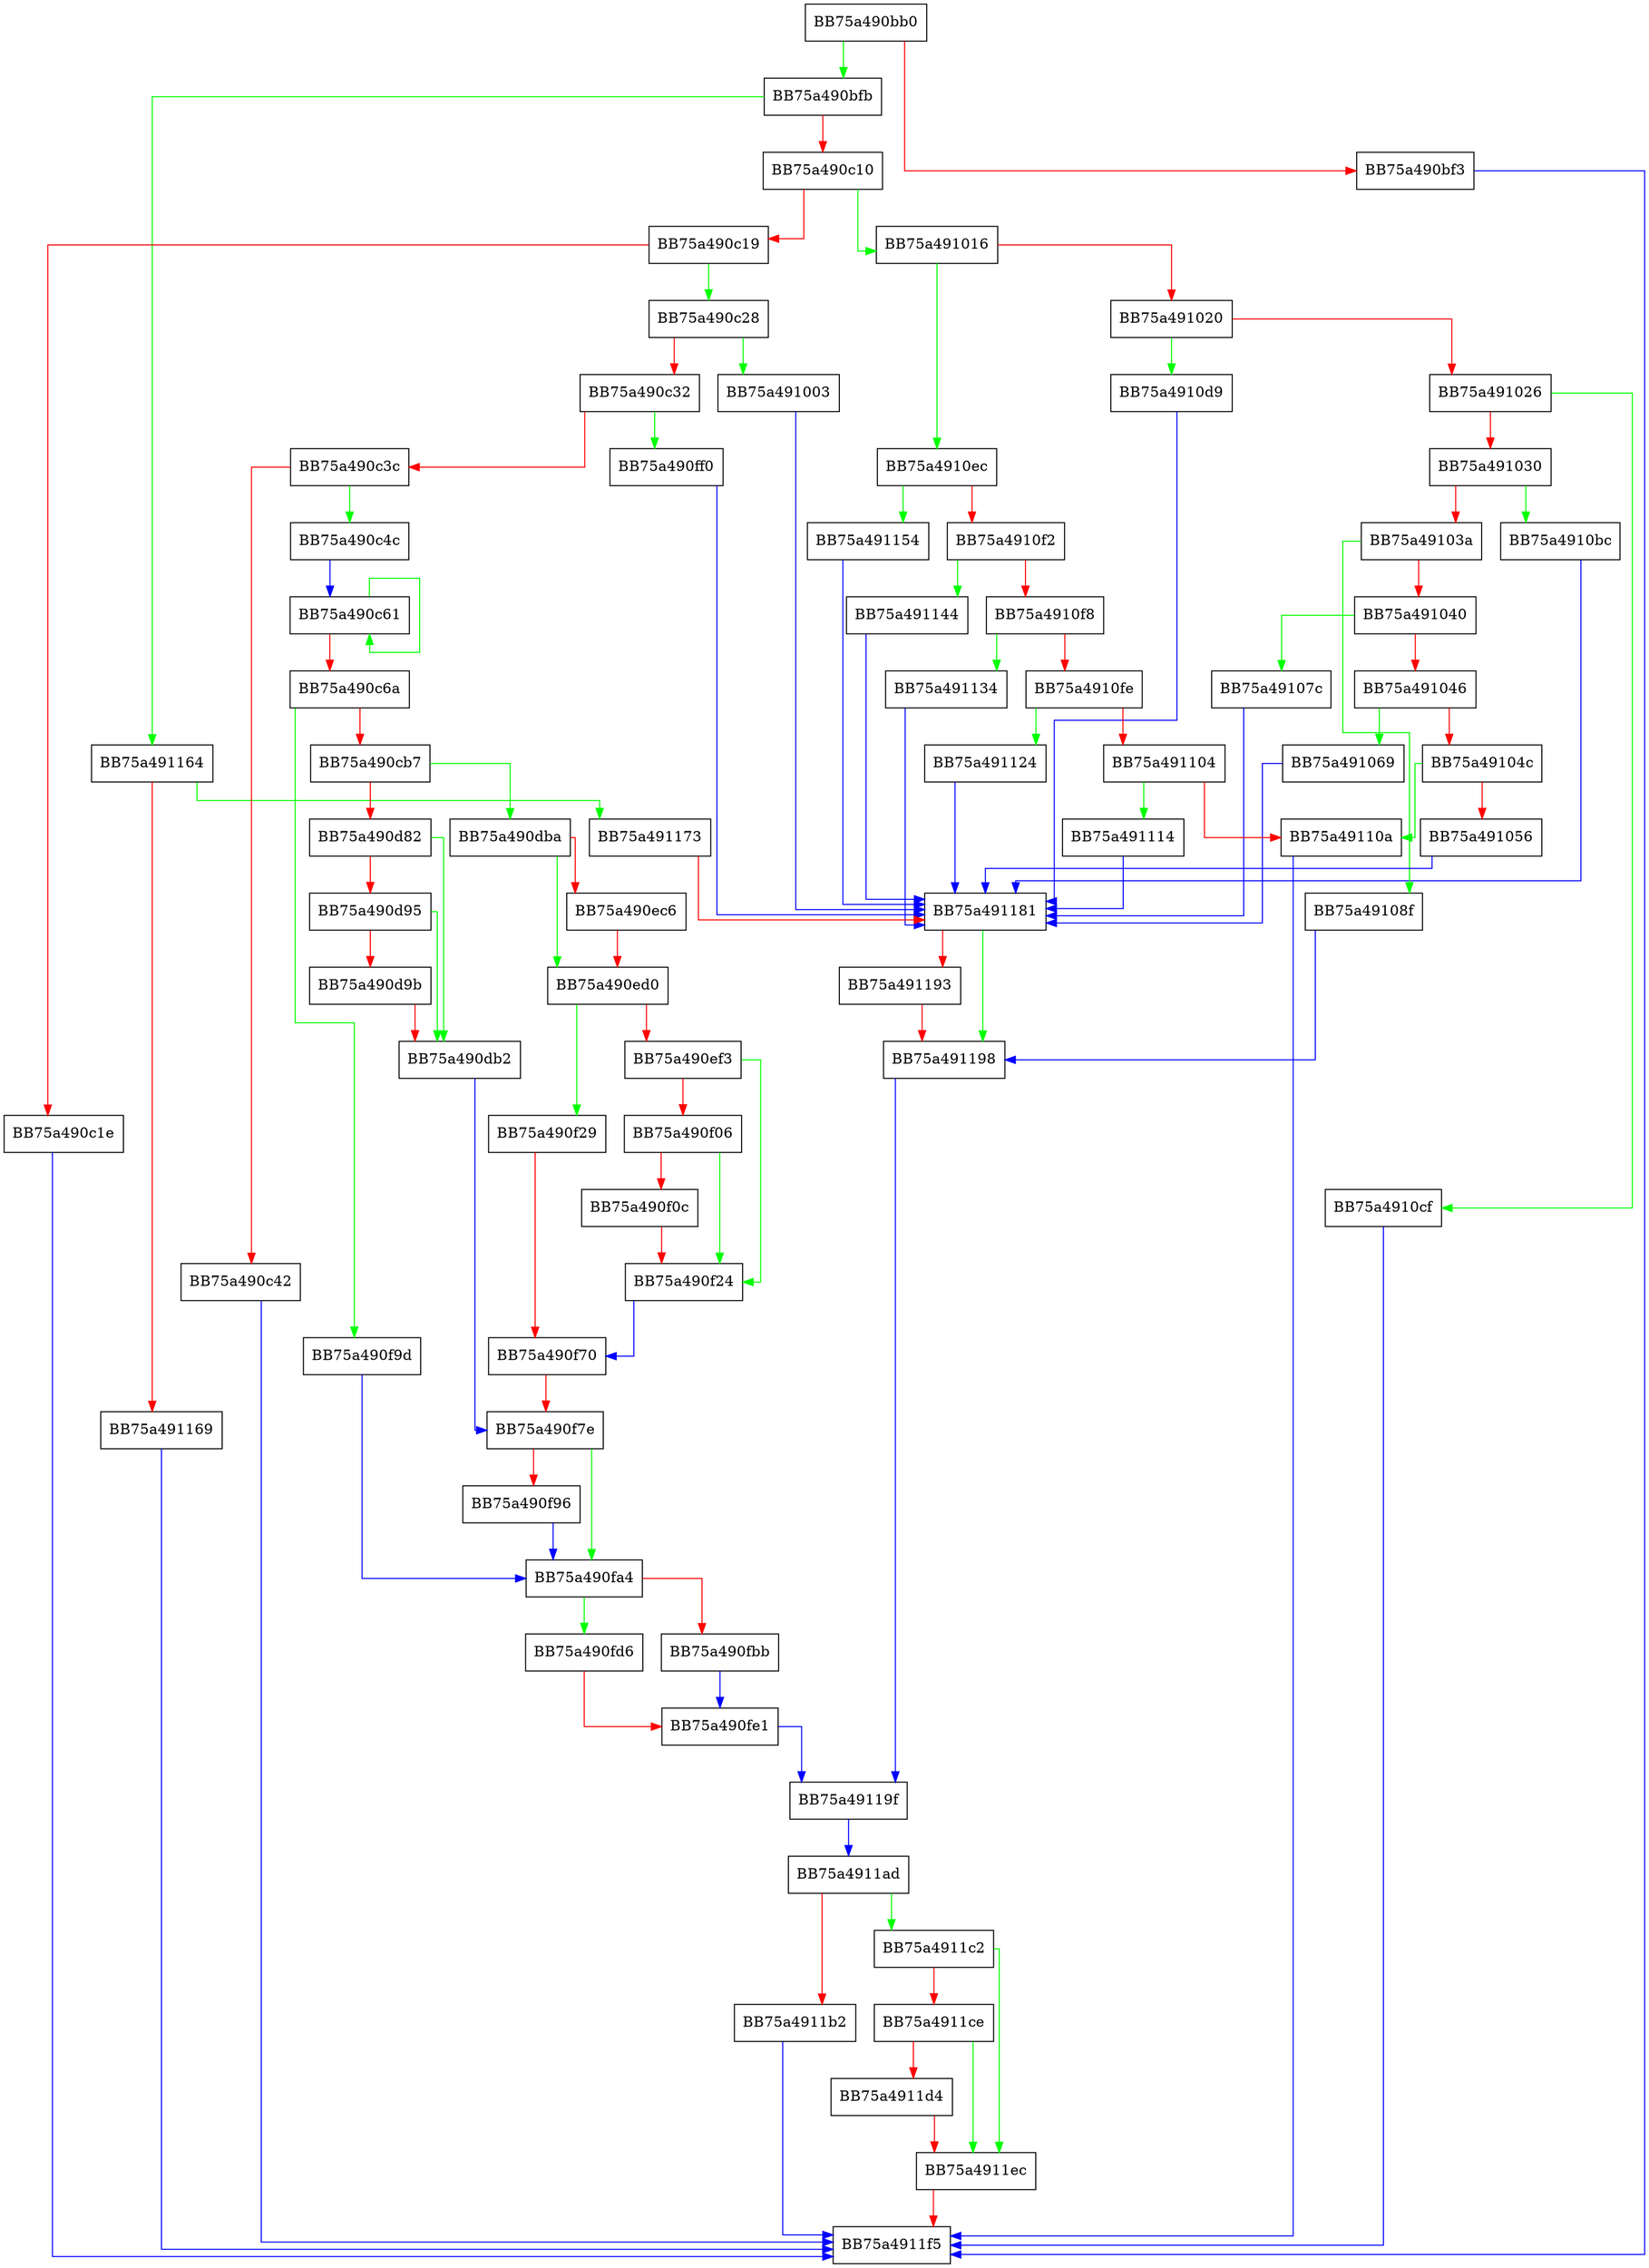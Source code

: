 digraph AddSpynetResponseAttribute {
  node [shape="box"];
  graph [splines=ortho];
  BB75a490bb0 -> BB75a490bfb [color="green"];
  BB75a490bb0 -> BB75a490bf3 [color="red"];
  BB75a490bf3 -> BB75a4911f5 [color="blue"];
  BB75a490bfb -> BB75a491164 [color="green"];
  BB75a490bfb -> BB75a490c10 [color="red"];
  BB75a490c10 -> BB75a491016 [color="green"];
  BB75a490c10 -> BB75a490c19 [color="red"];
  BB75a490c19 -> BB75a490c28 [color="green"];
  BB75a490c19 -> BB75a490c1e [color="red"];
  BB75a490c1e -> BB75a4911f5 [color="blue"];
  BB75a490c28 -> BB75a491003 [color="green"];
  BB75a490c28 -> BB75a490c32 [color="red"];
  BB75a490c32 -> BB75a490ff0 [color="green"];
  BB75a490c32 -> BB75a490c3c [color="red"];
  BB75a490c3c -> BB75a490c4c [color="green"];
  BB75a490c3c -> BB75a490c42 [color="red"];
  BB75a490c42 -> BB75a4911f5 [color="blue"];
  BB75a490c4c -> BB75a490c61 [color="blue"];
  BB75a490c61 -> BB75a490c61 [color="green"];
  BB75a490c61 -> BB75a490c6a [color="red"];
  BB75a490c6a -> BB75a490f9d [color="green"];
  BB75a490c6a -> BB75a490cb7 [color="red"];
  BB75a490cb7 -> BB75a490dba [color="green"];
  BB75a490cb7 -> BB75a490d82 [color="red"];
  BB75a490d82 -> BB75a490db2 [color="green"];
  BB75a490d82 -> BB75a490d95 [color="red"];
  BB75a490d95 -> BB75a490db2 [color="green"];
  BB75a490d95 -> BB75a490d9b [color="red"];
  BB75a490d9b -> BB75a490db2 [color="red"];
  BB75a490db2 -> BB75a490f7e [color="blue"];
  BB75a490dba -> BB75a490ed0 [color="green"];
  BB75a490dba -> BB75a490ec6 [color="red"];
  BB75a490ec6 -> BB75a490ed0 [color="red"];
  BB75a490ed0 -> BB75a490f29 [color="green"];
  BB75a490ed0 -> BB75a490ef3 [color="red"];
  BB75a490ef3 -> BB75a490f24 [color="green"];
  BB75a490ef3 -> BB75a490f06 [color="red"];
  BB75a490f06 -> BB75a490f24 [color="green"];
  BB75a490f06 -> BB75a490f0c [color="red"];
  BB75a490f0c -> BB75a490f24 [color="red"];
  BB75a490f24 -> BB75a490f70 [color="blue"];
  BB75a490f29 -> BB75a490f70 [color="red"];
  BB75a490f70 -> BB75a490f7e [color="red"];
  BB75a490f7e -> BB75a490fa4 [color="green"];
  BB75a490f7e -> BB75a490f96 [color="red"];
  BB75a490f96 -> BB75a490fa4 [color="blue"];
  BB75a490f9d -> BB75a490fa4 [color="blue"];
  BB75a490fa4 -> BB75a490fd6 [color="green"];
  BB75a490fa4 -> BB75a490fbb [color="red"];
  BB75a490fbb -> BB75a490fe1 [color="blue"];
  BB75a490fd6 -> BB75a490fe1 [color="red"];
  BB75a490fe1 -> BB75a49119f [color="blue"];
  BB75a490ff0 -> BB75a491181 [color="blue"];
  BB75a491003 -> BB75a491181 [color="blue"];
  BB75a491016 -> BB75a4910ec [color="green"];
  BB75a491016 -> BB75a491020 [color="red"];
  BB75a491020 -> BB75a4910d9 [color="green"];
  BB75a491020 -> BB75a491026 [color="red"];
  BB75a491026 -> BB75a4910cf [color="green"];
  BB75a491026 -> BB75a491030 [color="red"];
  BB75a491030 -> BB75a4910bc [color="green"];
  BB75a491030 -> BB75a49103a [color="red"];
  BB75a49103a -> BB75a49108f [color="green"];
  BB75a49103a -> BB75a491040 [color="red"];
  BB75a491040 -> BB75a49107c [color="green"];
  BB75a491040 -> BB75a491046 [color="red"];
  BB75a491046 -> BB75a491069 [color="green"];
  BB75a491046 -> BB75a49104c [color="red"];
  BB75a49104c -> BB75a49110a [color="green"];
  BB75a49104c -> BB75a491056 [color="red"];
  BB75a491056 -> BB75a491181 [color="blue"];
  BB75a491069 -> BB75a491181 [color="blue"];
  BB75a49107c -> BB75a491181 [color="blue"];
  BB75a49108f -> BB75a491198 [color="blue"];
  BB75a4910bc -> BB75a491181 [color="blue"];
  BB75a4910cf -> BB75a4911f5 [color="blue"];
  BB75a4910d9 -> BB75a491181 [color="blue"];
  BB75a4910ec -> BB75a491154 [color="green"];
  BB75a4910ec -> BB75a4910f2 [color="red"];
  BB75a4910f2 -> BB75a491144 [color="green"];
  BB75a4910f2 -> BB75a4910f8 [color="red"];
  BB75a4910f8 -> BB75a491134 [color="green"];
  BB75a4910f8 -> BB75a4910fe [color="red"];
  BB75a4910fe -> BB75a491124 [color="green"];
  BB75a4910fe -> BB75a491104 [color="red"];
  BB75a491104 -> BB75a491114 [color="green"];
  BB75a491104 -> BB75a49110a [color="red"];
  BB75a49110a -> BB75a4911f5 [color="blue"];
  BB75a491114 -> BB75a491181 [color="blue"];
  BB75a491124 -> BB75a491181 [color="blue"];
  BB75a491134 -> BB75a491181 [color="blue"];
  BB75a491144 -> BB75a491181 [color="blue"];
  BB75a491154 -> BB75a491181 [color="blue"];
  BB75a491164 -> BB75a491173 [color="green"];
  BB75a491164 -> BB75a491169 [color="red"];
  BB75a491169 -> BB75a4911f5 [color="blue"];
  BB75a491173 -> BB75a491181 [color="red"];
  BB75a491181 -> BB75a491198 [color="green"];
  BB75a491181 -> BB75a491193 [color="red"];
  BB75a491193 -> BB75a491198 [color="red"];
  BB75a491198 -> BB75a49119f [color="blue"];
  BB75a49119f -> BB75a4911ad [color="blue"];
  BB75a4911ad -> BB75a4911c2 [color="green"];
  BB75a4911ad -> BB75a4911b2 [color="red"];
  BB75a4911b2 -> BB75a4911f5 [color="blue"];
  BB75a4911c2 -> BB75a4911ec [color="green"];
  BB75a4911c2 -> BB75a4911ce [color="red"];
  BB75a4911ce -> BB75a4911ec [color="green"];
  BB75a4911ce -> BB75a4911d4 [color="red"];
  BB75a4911d4 -> BB75a4911ec [color="red"];
  BB75a4911ec -> BB75a4911f5 [color="red"];
}